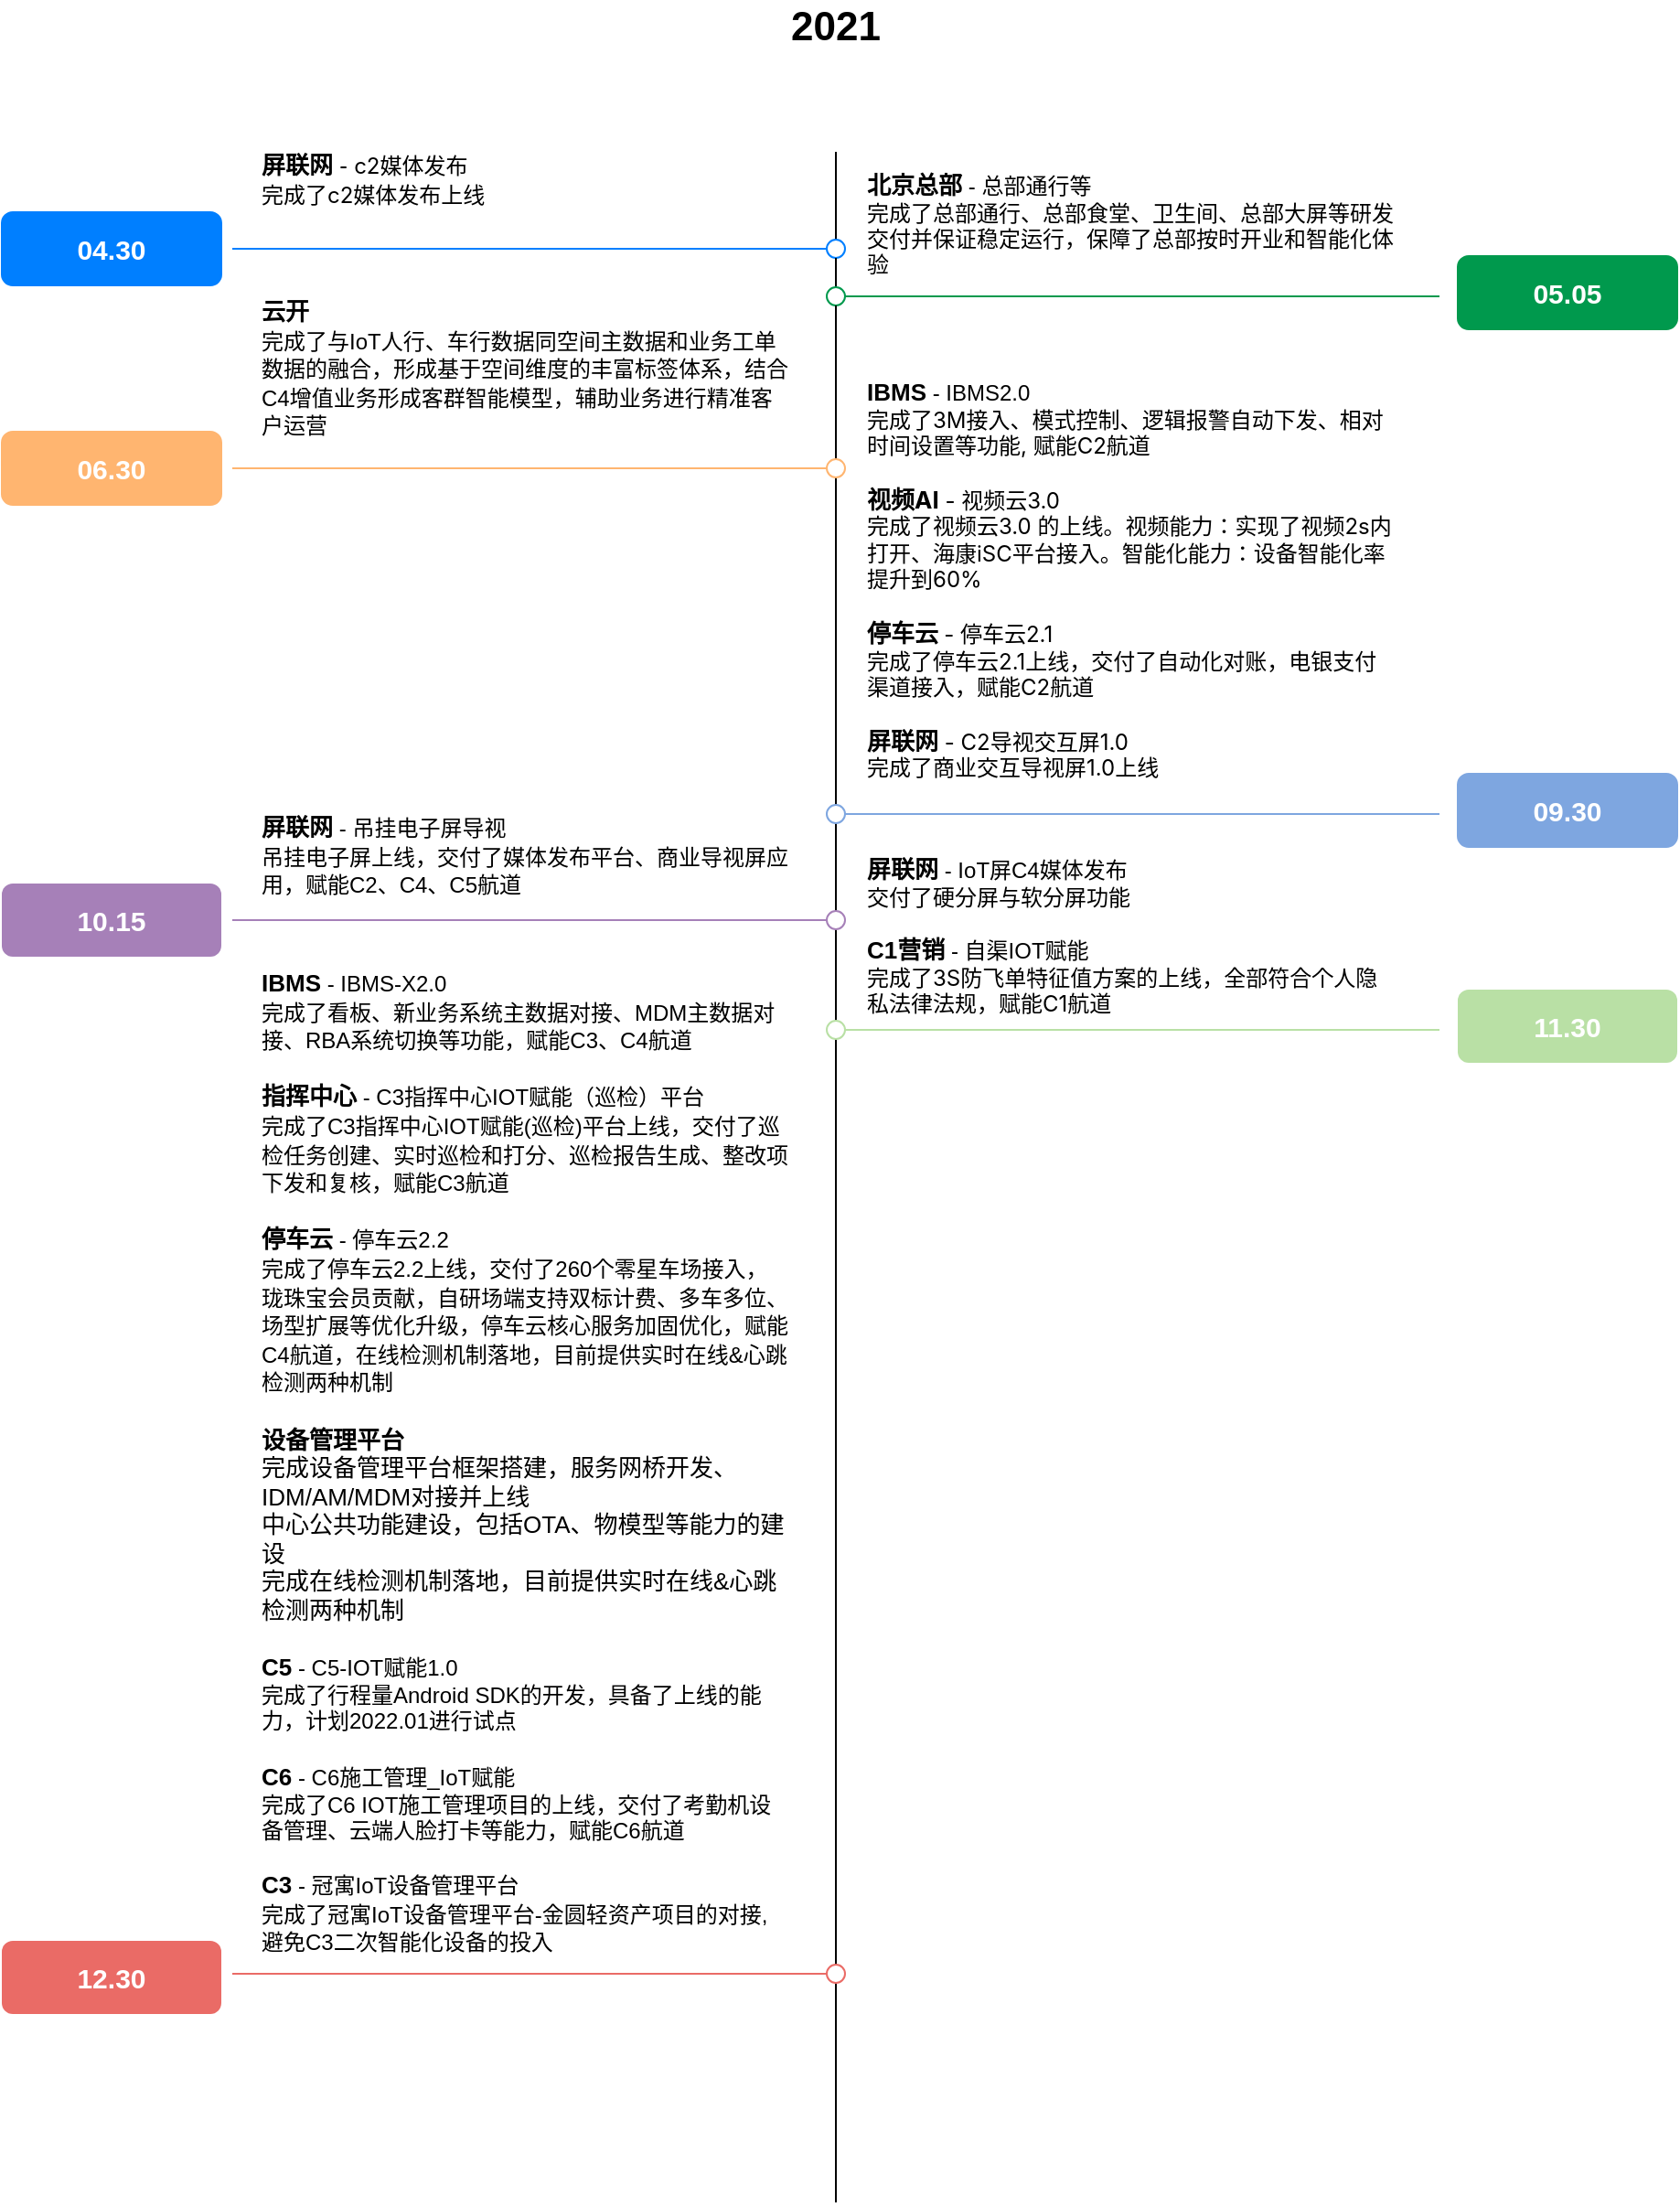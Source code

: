<mxfile version="16.1.0" type="github">
  <diagram id="U9XBmQG3W3s0wvWKvl6n" name="Page-1">
    <mxGraphModel dx="1298" dy="1234" grid="0" gridSize="10" guides="1" tooltips="1" connect="1" arrows="1" fold="1" page="0" pageScale="1" pageWidth="1169" pageHeight="827" background="#ffffff" math="0" shadow="0">
      <root>
        <mxCell id="0" />
        <mxCell id="1" parent="0" />
        <mxCell id="127NM03Vpmz33mGlXqdl-1" value="" style="endArrow=none;html=1;rounded=0;startArrow=none;" edge="1" parent="1" source="127NM03Vpmz33mGlXqdl-2">
          <mxGeometry width="50" height="50" relative="1" as="geometry">
            <mxPoint x="570" y="220" as="sourcePoint" />
            <mxPoint x="570" y="-5" as="targetPoint" />
          </mxGeometry>
        </mxCell>
        <mxCell id="127NM03Vpmz33mGlXqdl-2" value="" style="ellipse;whiteSpace=wrap;html=1;aspect=fixed;strokeColor=#007FFF;" vertex="1" parent="1">
          <mxGeometry x="565" y="43" width="10" height="10" as="geometry" />
        </mxCell>
        <mxCell id="127NM03Vpmz33mGlXqdl-3" value="" style="endArrow=none;html=1;rounded=0;startArrow=none;" edge="1" parent="1" source="127NM03Vpmz33mGlXqdl-11" target="127NM03Vpmz33mGlXqdl-2">
          <mxGeometry width="50" height="50" relative="1" as="geometry">
            <mxPoint x="570" y="220" as="sourcePoint" />
            <mxPoint x="570" y="20" as="targetPoint" />
          </mxGeometry>
        </mxCell>
        <mxCell id="127NM03Vpmz33mGlXqdl-4" value="" style="endArrow=none;html=1;rounded=0;entryX=0;entryY=0.5;entryDx=0;entryDy=0;fillColor=#1ba1e2;strokeColor=#007FFF;" edge="1" parent="1">
          <mxGeometry width="50" height="50" relative="1" as="geometry">
            <mxPoint x="240" y="48" as="sourcePoint" />
            <mxPoint x="565" y="48" as="targetPoint" />
          </mxGeometry>
        </mxCell>
        <mxCell id="127NM03Vpmz33mGlXqdl-7" value="04.30" style="rounded=1;whiteSpace=wrap;html=1;fontSize=15;fontStyle=1;fillColor=#007FFF;fontColor=#ffffff;strokeColor=#007FFF;" vertex="1" parent="1">
          <mxGeometry x="114" y="28" width="120" height="40" as="geometry" />
        </mxCell>
        <mxCell id="127NM03Vpmz33mGlXqdl-9" value="&lt;font style=&quot;font-size: 13px&quot;&gt;&lt;b&gt;屏联网&lt;/b&gt; -&amp;nbsp;&lt;span style=&quot;font-size: 12px ; font-family: &amp;#34;larkhacksafarifont&amp;#34; , &amp;#34;larkemojifont&amp;#34; , &amp;#34;larkchinesequote&amp;#34; , &amp;#34;blinkmacsystemfont&amp;#34; , &amp;#34;helvetica neue&amp;#34; , &amp;#34;arial&amp;#34; , &amp;#34;segoe ui&amp;#34; , &amp;#34;pingfang sc&amp;#34; , &amp;#34;microsoft yahei&amp;#34; , &amp;#34;hiragino sans gb&amp;#34; , sans-serif , &amp;#34;apple color emoji&amp;#34; , &amp;#34;segoe ui emoji&amp;#34; , &amp;#34;segoe ui symbol&amp;#34; , &amp;#34;noto color emoji&amp;#34;&quot;&gt;c2媒体发布&lt;br&gt;&lt;/span&gt;&lt;span style=&quot;font-family: &amp;#34;larkhacksafarifont&amp;#34; , &amp;#34;larkemojifont&amp;#34; , &amp;#34;larkchinesequote&amp;#34; , &amp;#34;blinkmacsystemfont&amp;#34; , &amp;#34;helvetica neue&amp;#34; , &amp;#34;arial&amp;#34; , &amp;#34;segoe ui&amp;#34; , &amp;#34;pingfang sc&amp;#34; , &amp;#34;microsoft yahei&amp;#34; , &amp;#34;hiragino sans gb&amp;#34; , sans-serif , &amp;#34;apple color emoji&amp;#34; , &amp;#34;segoe ui emoji&amp;#34; , &amp;#34;segoe ui symbol&amp;#34; , &amp;#34;noto color emoji&amp;#34; ; font-size: 12px&quot;&gt;完成了c2媒体发布上线&lt;/span&gt;&lt;span style=&quot;font-size: 12px ; font-family: &amp;#34;larkhacksafarifont&amp;#34; , &amp;#34;larkemojifont&amp;#34; , &amp;#34;larkchinesequote&amp;#34; , &amp;#34;blinkmacsystemfont&amp;#34; , &amp;#34;helvetica neue&amp;#34; , &amp;#34;arial&amp;#34; , &amp;#34;segoe ui&amp;#34; , &amp;#34;pingfang sc&amp;#34; , &amp;#34;microsoft yahei&amp;#34; , &amp;#34;hiragino sans gb&amp;#34; , sans-serif , &amp;#34;apple color emoji&amp;#34; , &amp;#34;segoe ui emoji&amp;#34; , &amp;#34;segoe ui symbol&amp;#34; , &amp;#34;noto color emoji&amp;#34;&quot;&gt;&lt;br&gt;&lt;/span&gt;&lt;/font&gt;" style="text;html=1;strokeColor=none;fillColor=none;align=left;verticalAlign=top;whiteSpace=wrap;rounded=0;" vertex="1" parent="1">
          <mxGeometry x="254" y="-12" width="290" height="40" as="geometry" />
        </mxCell>
        <mxCell id="127NM03Vpmz33mGlXqdl-11" value="" style="ellipse;whiteSpace=wrap;html=1;aspect=fixed;strokeColor=#00994D;" vertex="1" parent="1">
          <mxGeometry x="565" y="69" width="10" height="10" as="geometry" />
        </mxCell>
        <mxCell id="127NM03Vpmz33mGlXqdl-12" value="" style="endArrow=none;html=1;rounded=0;" edge="1" parent="1" target="127NM03Vpmz33mGlXqdl-11">
          <mxGeometry width="50" height="50" relative="1" as="geometry">
            <mxPoint x="570" y="1116" as="sourcePoint" />
            <mxPoint x="570" y="53" as="targetPoint" />
          </mxGeometry>
        </mxCell>
        <mxCell id="127NM03Vpmz33mGlXqdl-13" value="" style="endArrow=none;html=1;rounded=0;entryX=0;entryY=0.5;entryDx=0;entryDy=0;strokeColor=#00994D;" edge="1" parent="1">
          <mxGeometry width="50" height="50" relative="1" as="geometry">
            <mxPoint x="575" y="74" as="sourcePoint" />
            <mxPoint x="900" y="74" as="targetPoint" />
          </mxGeometry>
        </mxCell>
        <mxCell id="127NM03Vpmz33mGlXqdl-14" value="05.05" style="rounded=1;whiteSpace=wrap;html=1;fontSize=15;fontStyle=1;strokeColor=#00994D;fillColor=#00994D;fontColor=#FFFFFF;" vertex="1" parent="1">
          <mxGeometry x="910" y="52" width="120" height="40" as="geometry" />
        </mxCell>
        <mxCell id="127NM03Vpmz33mGlXqdl-15" value="&lt;font style=&quot;font-size: 12px&quot;&gt;&lt;b style=&quot;font-size: 13px&quot;&gt;北京总部&lt;/b&gt;&lt;font style=&quot;font-size: 12px&quot;&gt; - &lt;font style=&quot;font-size: 12px&quot;&gt;总部通行等&lt;/font&gt;&lt;br&gt;&lt;/font&gt;&lt;/font&gt;&lt;div id=&quot;_rWEobG3h&quot; class=&quot;editor-block text-block block-align-center hover focused&quot;&gt;&lt;div class=&quot;block-content text-element&quot;&gt;&lt;span class=&quot;&quot; style=&quot;font-family: &amp;#34;larkhacksafarifont&amp;#34; , &amp;#34;larkemojifont&amp;#34; , &amp;#34;larkchinesequote&amp;#34; , &amp;#34;blinkmacsystemfont&amp;#34; , &amp;#34;helvetica neue&amp;#34; , &amp;#34;arial&amp;#34; , &amp;#34;segoe ui&amp;#34; , &amp;#34;pingfang sc&amp;#34; , &amp;#34;microsoft yahei&amp;#34; , &amp;#34;hiragino sans gb&amp;#34; , sans-serif , &amp;#34;apple color emoji&amp;#34; , &amp;#34;segoe ui emoji&amp;#34; , &amp;#34;segoe ui symbol&amp;#34; , &amp;#34;noto color emoji&amp;#34;&quot;&gt;&lt;font style=&quot;font-size: 12px&quot;&gt;&lt;div id=&quot;_omE1CHAQ&quot; class=&quot;editor-block text-block focused hover&quot;&gt;&lt;div class=&quot;block-content text-element&quot;&gt;&lt;span&gt;完成了总部通行、总部食堂、卫生间、总部大屏等研发交付并保证稳定运行，保障了总部按时开业和智能化体验&lt;/span&gt;&lt;br&gt;&lt;/div&gt;&lt;/div&gt;&lt;/font&gt;&lt;/span&gt;&lt;/div&gt;&lt;/div&gt;" style="text;html=1;strokeColor=none;fillColor=none;align=left;verticalAlign=top;whiteSpace=wrap;rounded=0;" vertex="1" parent="1">
          <mxGeometry x="585" y="-1" width="290" height="70" as="geometry" />
        </mxCell>
        <mxCell id="127NM03Vpmz33mGlXqdl-17" value="" style="ellipse;whiteSpace=wrap;html=1;aspect=fixed;strokeColor=#FFB570;" vertex="1" parent="1">
          <mxGeometry x="565" y="163" width="10" height="10" as="geometry" />
        </mxCell>
        <mxCell id="127NM03Vpmz33mGlXqdl-18" value="" style="endArrow=none;html=1;rounded=0;entryX=0;entryY=0.5;entryDx=0;entryDy=0;strokeColor=#FFB570;" edge="1" parent="1" target="127NM03Vpmz33mGlXqdl-17">
          <mxGeometry width="50" height="50" relative="1" as="geometry">
            <mxPoint x="240" y="168" as="sourcePoint" />
            <mxPoint x="550" y="168" as="targetPoint" />
          </mxGeometry>
        </mxCell>
        <mxCell id="127NM03Vpmz33mGlXqdl-19" value="06.30" style="rounded=1;whiteSpace=wrap;html=1;fontSize=15;fontStyle=1;strokeColor=#FFB570;fillColor=#FFB570;fontColor=#FFFFFF;" vertex="1" parent="1">
          <mxGeometry x="114" y="148" width="120" height="40" as="geometry" />
        </mxCell>
        <mxCell id="127NM03Vpmz33mGlXqdl-20" value="&lt;font style=&quot;font-size: 13px&quot;&gt;&lt;b&gt;云开&lt;br&gt;&lt;/b&gt;&lt;div id=&quot;_cfNobIR1&quot; class=&quot;editor-block text-block focused hover&quot;&gt;&lt;div class=&quot;block-content text-element&quot;&gt;&lt;span class=&quot;&quot; style=&quot;font-size: 12px&quot;&gt;完成了与IoT人行、车行数据同空间主数据和业务工单数据的融合，形成基于空间维度的丰富标签体系，结合C4增值业务形成客群智能模型，辅助业务进行精准客户运营&lt;/span&gt;&lt;/div&gt;&lt;/div&gt;&lt;/font&gt;" style="text;html=1;strokeColor=none;fillColor=none;align=left;verticalAlign=top;whiteSpace=wrap;rounded=0;" vertex="1" parent="1">
          <mxGeometry x="254" y="68" width="290" height="90" as="geometry" />
        </mxCell>
        <mxCell id="127NM03Vpmz33mGlXqdl-21" value="" style="ellipse;whiteSpace=wrap;html=1;aspect=fixed;strokeColor=#7EA6E0;" vertex="1" parent="1">
          <mxGeometry x="565" y="352" width="10" height="10" as="geometry" />
        </mxCell>
        <mxCell id="127NM03Vpmz33mGlXqdl-22" value="" style="endArrow=none;html=1;rounded=0;entryX=0;entryY=0.5;entryDx=0;entryDy=0;strokeColor=#7EA6E0;" edge="1" parent="1">
          <mxGeometry width="50" height="50" relative="1" as="geometry">
            <mxPoint x="575" y="357" as="sourcePoint" />
            <mxPoint x="900" y="357" as="targetPoint" />
          </mxGeometry>
        </mxCell>
        <mxCell id="127NM03Vpmz33mGlXqdl-23" value="09.30" style="rounded=1;whiteSpace=wrap;html=1;fontSize=15;fontStyle=1;strokeColor=#7EA6E0;fillColor=#7EA6E0;fontColor=#FFFFFF;" vertex="1" parent="1">
          <mxGeometry x="910" y="335" width="120" height="40" as="geometry" />
        </mxCell>
        <mxCell id="127NM03Vpmz33mGlXqdl-24" value="&lt;font&gt;&lt;font style=&quot;font-size: 13px&quot;&gt;&lt;b&gt;IBMS&lt;/b&gt;&lt;/font&gt;&lt;font style=&quot;font-size: 12px&quot;&gt; - IBMS2.0&lt;br&gt;&lt;/font&gt;&lt;/font&gt;&lt;div id=&quot;_rWEobG3h&quot; class=&quot;editor-block text-block block-align-center hover focused&quot;&gt;&lt;div class=&quot;block-content text-element&quot;&gt;&lt;span class=&quot;&quot;&gt;&lt;font&gt;&lt;div id=&quot;_omE1CHAQ&quot; class=&quot;editor-block text-block focused hover&quot;&gt;&lt;div class=&quot;block-content text-element&quot;&gt;&lt;div id=&quot;_SmjxxDcZ&quot; class=&quot;editor-block text-block focused hover&quot;&gt;&lt;div class=&quot;block-content text-element&quot; style=&quot;font-family: &amp;#34;larkhacksafarifont&amp;#34; , &amp;#34;larkemojifont&amp;#34; , &amp;#34;larkchinesequote&amp;#34; , &amp;#34;blinkmacsystemfont&amp;#34; , &amp;#34;helvetica neue&amp;#34; , &amp;#34;arial&amp;#34; , &amp;#34;segoe ui&amp;#34; , &amp;#34;pingfang sc&amp;#34; , &amp;#34;microsoft yahei&amp;#34; , &amp;#34;hiragino sans gb&amp;#34; , sans-serif , &amp;#34;apple color emoji&amp;#34; , &amp;#34;segoe ui emoji&amp;#34; , &amp;#34;segoe ui symbol&amp;#34; , &amp;#34;noto color emoji&amp;#34; ; font-size: 12px&quot;&gt;&lt;span class=&quot;&quot; style=&quot;font-family: &amp;#34;larkhacksafarifont&amp;#34; , &amp;#34;larkemojifont&amp;#34; , &amp;#34;larkchinesequote&amp;#34; , &amp;#34;blinkmacsystemfont&amp;#34; , &amp;#34;helvetica neue&amp;#34; , &amp;#34;arial&amp;#34; , &amp;#34;segoe ui&amp;#34; , &amp;#34;pingfang sc&amp;#34; , &amp;#34;microsoft yahei&amp;#34; , &amp;#34;hiragino sans gb&amp;#34; , sans-serif , &amp;#34;apple color emoji&amp;#34; , &amp;#34;segoe ui emoji&amp;#34; , &amp;#34;segoe ui symbol&amp;#34; , &amp;#34;noto color emoji&amp;#34;&quot;&gt;完成了3M接入&lt;/span&gt;&lt;span class=&quot;&quot;&gt;、&lt;/span&gt;&lt;span class=&quot;&quot; style=&quot;font-family: &amp;#34;larkhacksafarifont&amp;#34; , &amp;#34;larkemojifont&amp;#34; , &amp;#34;larkchinesequote&amp;#34; , &amp;#34;blinkmacsystemfont&amp;#34; , &amp;#34;helvetica neue&amp;#34; , &amp;#34;arial&amp;#34; , &amp;#34;segoe ui&amp;#34; , &amp;#34;pingfang sc&amp;#34; , &amp;#34;microsoft yahei&amp;#34; , &amp;#34;hiragino sans gb&amp;#34; , sans-serif , &amp;#34;apple color emoji&amp;#34; , &amp;#34;segoe ui emoji&amp;#34; , &amp;#34;segoe ui symbol&amp;#34; , &amp;#34;noto color emoji&amp;#34;&quot;&gt;模式控制&lt;/span&gt;&lt;span class=&quot;&quot;&gt;、&lt;/span&gt;&lt;span class=&quot;&quot; style=&quot;font-family: &amp;#34;larkhacksafarifont&amp;#34; , &amp;#34;larkemojifont&amp;#34; , &amp;#34;larkchinesequote&amp;#34; , &amp;#34;blinkmacsystemfont&amp;#34; , &amp;#34;helvetica neue&amp;#34; , &amp;#34;arial&amp;#34; , &amp;#34;segoe ui&amp;#34; , &amp;#34;pingfang sc&amp;#34; , &amp;#34;microsoft yahei&amp;#34; , &amp;#34;hiragino sans gb&amp;#34; , sans-serif , &amp;#34;apple color emoji&amp;#34; , &amp;#34;segoe ui emoji&amp;#34; , &amp;#34;segoe ui symbol&amp;#34; , &amp;#34;noto color emoji&amp;#34;&quot;&gt;逻辑报警自动下发&lt;/span&gt;&lt;span class=&quot;&quot;&gt;、&lt;/span&gt;&lt;span class=&quot;&quot; style=&quot;font-family: &amp;#34;larkhacksafarifont&amp;#34; , &amp;#34;larkemojifont&amp;#34; , &amp;#34;larkchinesequote&amp;#34; , &amp;#34;blinkmacsystemfont&amp;#34; , &amp;#34;helvetica neue&amp;#34; , &amp;#34;arial&amp;#34; , &amp;#34;segoe ui&amp;#34; , &amp;#34;pingfang sc&amp;#34; , &amp;#34;microsoft yahei&amp;#34; , &amp;#34;hiragino sans gb&amp;#34; , sans-serif , &amp;#34;apple color emoji&amp;#34; , &amp;#34;segoe ui emoji&amp;#34; , &amp;#34;segoe ui symbol&amp;#34; , &amp;#34;noto color emoji&amp;#34;&quot;&gt;相对时间设置等功能, 赋能C2航道&lt;/span&gt;&lt;/div&gt;&lt;div class=&quot;block-content text-element&quot; style=&quot;font-family: &amp;#34;larkhacksafarifont&amp;#34; , &amp;#34;larkemojifont&amp;#34; , &amp;#34;larkchinesequote&amp;#34; , &amp;#34;blinkmacsystemfont&amp;#34; , &amp;#34;helvetica neue&amp;#34; , &amp;#34;arial&amp;#34; , &amp;#34;segoe ui&amp;#34; , &amp;#34;pingfang sc&amp;#34; , &amp;#34;microsoft yahei&amp;#34; , &amp;#34;hiragino sans gb&amp;#34; , sans-serif , &amp;#34;apple color emoji&amp;#34; , &amp;#34;segoe ui emoji&amp;#34; , &amp;#34;segoe ui symbol&amp;#34; , &amp;#34;noto color emoji&amp;#34; ; font-size: 12px&quot;&gt;&lt;span class=&quot;&quot; style=&quot;font-family: &amp;#34;larkhacksafarifont&amp;#34; , &amp;#34;larkemojifont&amp;#34; , &amp;#34;larkchinesequote&amp;#34; , &amp;#34;blinkmacsystemfont&amp;#34; , &amp;#34;helvetica neue&amp;#34; , &amp;#34;arial&amp;#34; , &amp;#34;segoe ui&amp;#34; , &amp;#34;pingfang sc&amp;#34; , &amp;#34;microsoft yahei&amp;#34; , &amp;#34;hiragino sans gb&amp;#34; , sans-serif , &amp;#34;apple color emoji&amp;#34; , &amp;#34;segoe ui emoji&amp;#34; , &amp;#34;segoe ui symbol&amp;#34; , &amp;#34;noto color emoji&amp;#34;&quot;&gt;&lt;br&gt;&lt;/span&gt;&lt;/div&gt;&lt;div class=&quot;block-content text-element&quot; style=&quot;font-family: &amp;#34;larkhacksafarifont&amp;#34; , &amp;#34;larkemojifont&amp;#34; , &amp;#34;larkchinesequote&amp;#34; , &amp;#34;blinkmacsystemfont&amp;#34; , &amp;#34;helvetica neue&amp;#34; , &amp;#34;arial&amp;#34; , &amp;#34;segoe ui&amp;#34; , &amp;#34;pingfang sc&amp;#34; , &amp;#34;microsoft yahei&amp;#34; , &amp;#34;hiragino sans gb&amp;#34; , sans-serif , &amp;#34;apple color emoji&amp;#34; , &amp;#34;segoe ui emoji&amp;#34; , &amp;#34;segoe ui symbol&amp;#34; , &amp;#34;noto color emoji&amp;#34;&quot;&gt;&lt;span class=&quot;&quot; style=&quot;font-family: &amp;#34;larkhacksafarifont&amp;#34; , &amp;#34;larkemojifont&amp;#34; , &amp;#34;larkchinesequote&amp;#34; , &amp;#34;blinkmacsystemfont&amp;#34; , &amp;#34;helvetica neue&amp;#34; , &amp;#34;arial&amp;#34; , &amp;#34;segoe ui&amp;#34; , &amp;#34;pingfang sc&amp;#34; , &amp;#34;microsoft yahei&amp;#34; , &amp;#34;hiragino sans gb&amp;#34; , sans-serif , &amp;#34;apple color emoji&amp;#34; , &amp;#34;segoe ui emoji&amp;#34; , &amp;#34;segoe ui symbol&amp;#34; , &amp;#34;noto color emoji&amp;#34;&quot;&gt;&lt;b&gt;&lt;font style=&quot;font-size: 13px&quot;&gt;视频AI&lt;/font&gt;&lt;/b&gt; - 视频云3.0&lt;/span&gt;&lt;/div&gt;&lt;div class=&quot;block-content text-element&quot;&gt;&lt;span class=&quot;&quot;&gt;&lt;div id=&quot;_ofBOjhDm&quot; class=&quot;editor-block text-block hover focused&quot;&gt;&lt;div class=&quot;block-content text-element&quot; style=&quot;font-family: &amp;#34;larkhacksafarifont&amp;#34; , &amp;#34;larkemojifont&amp;#34; , &amp;#34;larkchinesequote&amp;#34; , &amp;#34;blinkmacsystemfont&amp;#34; , &amp;#34;helvetica neue&amp;#34; , &amp;#34;arial&amp;#34; , &amp;#34;segoe ui&amp;#34; , &amp;#34;pingfang sc&amp;#34; , &amp;#34;microsoft yahei&amp;#34; , &amp;#34;hiragino sans gb&amp;#34; , sans-serif , &amp;#34;apple color emoji&amp;#34; , &amp;#34;segoe ui emoji&amp;#34; , &amp;#34;segoe ui symbol&amp;#34; , &amp;#34;noto color emoji&amp;#34; ; font-size: 12px&quot;&gt;&lt;span class=&quot;&quot;&gt;完成了视频云3.0 的上线。视频能力：实现了视频2s内打开、海康iSC平台接入。智能化能力：设备智能化率提升到60%&lt;/span&gt;&lt;/div&gt;&lt;div class=&quot;block-content text-element&quot; style=&quot;font-family: &amp;#34;larkhacksafarifont&amp;#34; , &amp;#34;larkemojifont&amp;#34; , &amp;#34;larkchinesequote&amp;#34; , &amp;#34;blinkmacsystemfont&amp;#34; , &amp;#34;helvetica neue&amp;#34; , &amp;#34;arial&amp;#34; , &amp;#34;segoe ui&amp;#34; , &amp;#34;pingfang sc&amp;#34; , &amp;#34;microsoft yahei&amp;#34; , &amp;#34;hiragino sans gb&amp;#34; , sans-serif , &amp;#34;apple color emoji&amp;#34; , &amp;#34;segoe ui emoji&amp;#34; , &amp;#34;segoe ui symbol&amp;#34; , &amp;#34;noto color emoji&amp;#34; ; font-size: 12px&quot;&gt;&lt;span class=&quot;&quot;&gt;&lt;br&gt;&lt;/span&gt;&lt;/div&gt;&lt;div class=&quot;block-content text-element&quot; style=&quot;font-family: &amp;#34;larkhacksafarifont&amp;#34; , &amp;#34;larkemojifont&amp;#34; , &amp;#34;larkchinesequote&amp;#34; , &amp;#34;blinkmacsystemfont&amp;#34; , &amp;#34;helvetica neue&amp;#34; , &amp;#34;arial&amp;#34; , &amp;#34;segoe ui&amp;#34; , &amp;#34;pingfang sc&amp;#34; , &amp;#34;microsoft yahei&amp;#34; , &amp;#34;hiragino sans gb&amp;#34; , sans-serif , &amp;#34;apple color emoji&amp;#34; , &amp;#34;segoe ui emoji&amp;#34; , &amp;#34;segoe ui symbol&amp;#34; , &amp;#34;noto color emoji&amp;#34;&quot;&gt;&lt;span class=&quot;&quot;&gt;&lt;b&gt;&lt;font style=&quot;font-size: 13px&quot;&gt;停车云 &lt;/font&gt;&lt;/b&gt;- 停车云2.1&lt;/span&gt;&lt;/div&gt;&lt;div class=&quot;block-content text-element&quot;&gt;&lt;span class=&quot;&quot;&gt;&lt;div id=&quot;_CQt7VIIn&quot; class=&quot;editor-block text-block hover focused&quot;&gt;&lt;div class=&quot;block-content text-element&quot; style=&quot;font-family: &amp;#34;larkhacksafarifont&amp;#34; , &amp;#34;larkemojifont&amp;#34; , &amp;#34;larkchinesequote&amp;#34; , &amp;#34;blinkmacsystemfont&amp;#34; , &amp;#34;helvetica neue&amp;#34; , &amp;#34;arial&amp;#34; , &amp;#34;segoe ui&amp;#34; , &amp;#34;pingfang sc&amp;#34; , &amp;#34;microsoft yahei&amp;#34; , &amp;#34;hiragino sans gb&amp;#34; , sans-serif , &amp;#34;apple color emoji&amp;#34; , &amp;#34;segoe ui emoji&amp;#34; , &amp;#34;segoe ui symbol&amp;#34; , &amp;#34;noto color emoji&amp;#34; ; font-size: 12px&quot;&gt;&lt;span class=&quot;&quot;&gt;完成了停车云2.1上线，交付了自动化对账，电银支付渠道接入，赋能C2航道&lt;/span&gt;&lt;/div&gt;&lt;div class=&quot;block-content text-element&quot; style=&quot;font-family: &amp;#34;larkhacksafarifont&amp;#34; , &amp;#34;larkemojifont&amp;#34; , &amp;#34;larkchinesequote&amp;#34; , &amp;#34;blinkmacsystemfont&amp;#34; , &amp;#34;helvetica neue&amp;#34; , &amp;#34;arial&amp;#34; , &amp;#34;segoe ui&amp;#34; , &amp;#34;pingfang sc&amp;#34; , &amp;#34;microsoft yahei&amp;#34; , &amp;#34;hiragino sans gb&amp;#34; , sans-serif , &amp;#34;apple color emoji&amp;#34; , &amp;#34;segoe ui emoji&amp;#34; , &amp;#34;segoe ui symbol&amp;#34; , &amp;#34;noto color emoji&amp;#34; ; font-size: 12px&quot;&gt;&lt;span class=&quot;&quot;&gt;&lt;br&gt;&lt;/span&gt;&lt;/div&gt;&lt;div class=&quot;block-content text-element&quot; style=&quot;font-family: &amp;#34;larkhacksafarifont&amp;#34; , &amp;#34;larkemojifont&amp;#34; , &amp;#34;larkchinesequote&amp;#34; , &amp;#34;blinkmacsystemfont&amp;#34; , &amp;#34;helvetica neue&amp;#34; , &amp;#34;arial&amp;#34; , &amp;#34;segoe ui&amp;#34; , &amp;#34;pingfang sc&amp;#34; , &amp;#34;microsoft yahei&amp;#34; , &amp;#34;hiragino sans gb&amp;#34; , sans-serif , &amp;#34;apple color emoji&amp;#34; , &amp;#34;segoe ui emoji&amp;#34; , &amp;#34;segoe ui symbol&amp;#34; , &amp;#34;noto color emoji&amp;#34;&quot;&gt;&lt;span class=&quot;&quot;&gt;&lt;b&gt;&lt;font style=&quot;font-size: 13px&quot;&gt;屏联网&lt;/font&gt;&lt;/b&gt; -&amp;nbsp;C2导视交互屏1.0&lt;/span&gt;&lt;/div&gt;&lt;div class=&quot;block-content text-element&quot;&gt;&lt;span class=&quot;&quot;&gt;&lt;font face=&quot;larkhacksafarifont, larkemojifont, larkchinesequote, blinkmacsystemfont, helvetica neue, arial, segoe ui, pingfang sc, microsoft yahei, hiragino sans gb, sans-serif, apple color emoji, segoe ui emoji, segoe ui symbol, noto color emoji&quot;&gt;完成了商业交互导视屏1.0上线&lt;/font&gt;&lt;br&gt;&lt;/span&gt;&lt;/div&gt;&lt;/div&gt;&lt;/span&gt;&lt;/div&gt;&lt;/div&gt;&lt;/span&gt;&lt;/div&gt;&lt;/div&gt;&lt;/div&gt;&lt;/div&gt;&lt;/font&gt;&lt;/span&gt;&lt;/div&gt;&lt;/div&gt;" style="text;html=1;strokeColor=none;fillColor=none;align=left;verticalAlign=top;whiteSpace=wrap;rounded=0;" vertex="1" parent="1">
          <mxGeometry x="585" y="112" width="290" height="240" as="geometry" />
        </mxCell>
        <mxCell id="127NM03Vpmz33mGlXqdl-25" value="" style="ellipse;whiteSpace=wrap;html=1;aspect=fixed;strokeColor=#A680B8;" vertex="1" parent="1">
          <mxGeometry x="565" y="410" width="10" height="10" as="geometry" />
        </mxCell>
        <mxCell id="127NM03Vpmz33mGlXqdl-26" value="" style="endArrow=none;html=1;rounded=0;entryX=0;entryY=0.5;entryDx=0;entryDy=0;strokeColor=#A680B8;" edge="1" parent="1" target="127NM03Vpmz33mGlXqdl-25">
          <mxGeometry width="50" height="50" relative="1" as="geometry">
            <mxPoint x="240" y="415" as="sourcePoint" />
            <mxPoint x="550" y="415" as="targetPoint" />
          </mxGeometry>
        </mxCell>
        <mxCell id="127NM03Vpmz33mGlXqdl-27" value="10.15" style="rounded=1;whiteSpace=wrap;html=1;fontSize=15;fontStyle=1;strokeColor=none;fillColor=#A680B8;fontColor=#FFFFFF;" vertex="1" parent="1">
          <mxGeometry x="114" y="395" width="120" height="40" as="geometry" />
        </mxCell>
        <mxCell id="127NM03Vpmz33mGlXqdl-28" value="&lt;font&gt;&lt;b&gt;&lt;font style=&quot;font-size: 13px&quot;&gt;屏联网&lt;/font&gt;&lt;/b&gt; - &lt;span style=&quot;font-size: 12px&quot;&gt;吊挂电子屏导视&lt;/span&gt;&lt;br&gt;&lt;div id=&quot;_cfNobIR1&quot; class=&quot;editor-block text-block focused hover&quot; style=&quot;font-size: 13px&quot;&gt;&lt;div class=&quot;block-content text-element&quot;&gt;&lt;span class=&quot;&quot; style=&quot;font-size: 12px&quot;&gt;吊挂电子屏上线，交付了媒体发布平台、商业导视屏应用，赋能C2、C4、C5航道&lt;/span&gt;&lt;/div&gt;&lt;/div&gt;&lt;/font&gt;" style="text;html=1;strokeColor=none;fillColor=none;align=left;verticalAlign=top;whiteSpace=wrap;rounded=0;" vertex="1" parent="1">
          <mxGeometry x="254" y="350" width="290" height="60" as="geometry" />
        </mxCell>
        <mxCell id="127NM03Vpmz33mGlXqdl-29" value="" style="ellipse;whiteSpace=wrap;html=1;aspect=fixed;strokeColor=#B9E0A5;" vertex="1" parent="1">
          <mxGeometry x="565" y="470" width="10" height="10" as="geometry" />
        </mxCell>
        <mxCell id="127NM03Vpmz33mGlXqdl-30" value="" style="endArrow=none;html=1;rounded=0;entryX=0;entryY=0.5;entryDx=0;entryDy=0;strokeColor=#B9E0A5;" edge="1" parent="1">
          <mxGeometry width="50" height="50" relative="1" as="geometry">
            <mxPoint x="575" y="475" as="sourcePoint" />
            <mxPoint x="900" y="475" as="targetPoint" />
          </mxGeometry>
        </mxCell>
        <mxCell id="127NM03Vpmz33mGlXqdl-31" value="11.30" style="rounded=1;whiteSpace=wrap;html=1;fontSize=15;fontStyle=1;strokeColor=none;fillColor=#B9E0A5;fontColor=#FFFFFF;" vertex="1" parent="1">
          <mxGeometry x="910" y="453" width="120" height="40" as="geometry" />
        </mxCell>
        <mxCell id="127NM03Vpmz33mGlXqdl-32" value="&lt;font&gt;&lt;font style=&quot;font-size: 13px&quot;&gt;&lt;b&gt;屏联网&lt;/b&gt;&lt;/font&gt;&lt;font style=&quot;font-size: 12px&quot;&gt;&amp;nbsp;-&amp;nbsp;IoT屏C4媒体发布&lt;br&gt;&lt;/font&gt;&lt;/font&gt;&lt;div id=&quot;_rWEobG3h&quot; class=&quot;editor-block text-block block-align-center hover focused&quot;&gt;&lt;div class=&quot;block-content text-element&quot;&gt;&lt;span class=&quot;&quot; style=&quot;font-family: &amp;#34;larkhacksafarifont&amp;#34; , &amp;#34;larkemojifont&amp;#34; , &amp;#34;larkchinesequote&amp;#34; , &amp;#34;blinkmacsystemfont&amp;#34; , &amp;#34;helvetica neue&amp;#34; , &amp;#34;arial&amp;#34; , &amp;#34;segoe ui&amp;#34; , &amp;#34;pingfang sc&amp;#34; , &amp;#34;microsoft yahei&amp;#34; , &amp;#34;hiragino sans gb&amp;#34; , sans-serif , &amp;#34;apple color emoji&amp;#34; , &amp;#34;segoe ui emoji&amp;#34; , &amp;#34;segoe ui symbol&amp;#34; , &amp;#34;noto color emoji&amp;#34;&quot;&gt;&lt;font&gt;&lt;div id=&quot;_omE1CHAQ&quot; class=&quot;editor-block text-block focused hover&quot;&gt;&lt;div class=&quot;block-content text-element&quot;&gt;&lt;div id=&quot;_IHgIGYwM&quot; class=&quot;editor-block text-block focused hover&quot;&gt;&lt;div class=&quot;block-content text-element&quot; style=&quot;font-size: 12px&quot;&gt;&lt;span class=&quot;&quot; style=&quot;font-family: &amp;#34;larkhacksafarifont&amp;#34; , &amp;#34;larkemojifont&amp;#34; , &amp;#34;larkchinesequote&amp;#34; , &amp;#34;blinkmacsystemfont&amp;#34; , &amp;#34;helvetica neue&amp;#34; , &amp;#34;arial&amp;#34; , &amp;#34;segoe ui&amp;#34; , &amp;#34;pingfang sc&amp;#34; , &amp;#34;microsoft yahei&amp;#34; , &amp;#34;hiragino sans gb&amp;#34; , sans-serif , &amp;#34;apple color emoji&amp;#34; , &amp;#34;segoe ui emoji&amp;#34; , &amp;#34;segoe ui symbol&amp;#34; , &amp;#34;noto color emoji&amp;#34;&quot;&gt;交付了硬分屏与软分屏功能&lt;/span&gt;&lt;/div&gt;&lt;div class=&quot;block-content text-element&quot; style=&quot;font-size: 12px&quot;&gt;&lt;span class=&quot;&quot; style=&quot;font-family: &amp;#34;larkhacksafarifont&amp;#34; , &amp;#34;larkemojifont&amp;#34; , &amp;#34;larkchinesequote&amp;#34; , &amp;#34;blinkmacsystemfont&amp;#34; , &amp;#34;helvetica neue&amp;#34; , &amp;#34;arial&amp;#34; , &amp;#34;segoe ui&amp;#34; , &amp;#34;pingfang sc&amp;#34; , &amp;#34;microsoft yahei&amp;#34; , &amp;#34;hiragino sans gb&amp;#34; , sans-serif , &amp;#34;apple color emoji&amp;#34; , &amp;#34;segoe ui emoji&amp;#34; , &amp;#34;segoe ui symbol&amp;#34; , &amp;#34;noto color emoji&amp;#34;&quot;&gt;&lt;br&gt;&lt;/span&gt;&lt;/div&gt;&lt;div class=&quot;block-content text-element&quot;&gt;&lt;span class=&quot;&quot; style=&quot;font-family: &amp;#34;larkhacksafarifont&amp;#34; , &amp;#34;larkemojifont&amp;#34; , &amp;#34;larkchinesequote&amp;#34; , &amp;#34;blinkmacsystemfont&amp;#34; , &amp;#34;helvetica neue&amp;#34; , &amp;#34;arial&amp;#34; , &amp;#34;segoe ui&amp;#34; , &amp;#34;pingfang sc&amp;#34; , &amp;#34;microsoft yahei&amp;#34; , &amp;#34;hiragino sans gb&amp;#34; , sans-serif , &amp;#34;apple color emoji&amp;#34; , &amp;#34;segoe ui emoji&amp;#34; , &amp;#34;segoe ui symbol&amp;#34; , &amp;#34;noto color emoji&amp;#34;&quot;&gt;&lt;font style=&quot;font-family: &amp;#34;helvetica&amp;#34;&quot;&gt;&lt;span style=&quot;font-size: 13px&quot;&gt;&lt;b&gt;C1营销&lt;/b&gt;&lt;/span&gt; -&amp;nbsp;自渠IOT赋能&lt;br&gt;&lt;/font&gt;&lt;div id=&quot;_rWEobG3h&quot; class=&quot;editor-block text-block block-align-center hover focused&quot; style=&quot;font-size: 12px ; font-family: &amp;#34;helvetica&amp;#34;&quot;&gt;&lt;div class=&quot;block-content text-element&quot;&gt;&lt;span class=&quot;&quot; style=&quot;font-family: &amp;#34;larkhacksafarifont&amp;#34; , &amp;#34;larkemojifont&amp;#34; , &amp;#34;larkchinesequote&amp;#34; , &amp;#34;blinkmacsystemfont&amp;#34; , &amp;#34;helvetica neue&amp;#34; , &amp;#34;arial&amp;#34; , &amp;#34;segoe ui&amp;#34; , &amp;#34;pingfang sc&amp;#34; , &amp;#34;microsoft yahei&amp;#34; , &amp;#34;hiragino sans gb&amp;#34; , sans-serif , &amp;#34;apple color emoji&amp;#34; , &amp;#34;segoe ui emoji&amp;#34; , &amp;#34;segoe ui symbol&amp;#34; , &amp;#34;noto color emoji&amp;#34;&quot;&gt;&lt;div id=&quot;_omE1CHAQ&quot; class=&quot;editor-block text-block focused hover&quot;&gt;&lt;div class=&quot;block-content text-element&quot;&gt;&lt;div id=&quot;_IHgIGYwM&quot; class=&quot;editor-block text-block focused hover&quot;&gt;&lt;div class=&quot;block-content text-element&quot;&gt;&lt;span class=&quot;&quot;&gt;完成了3S防飞单特征值方案的上线，全部符合个人隐私法律法规，赋能C1航道&lt;/span&gt;&lt;/div&gt;&lt;/div&gt;&lt;/div&gt;&lt;/div&gt;&lt;/span&gt;&lt;/div&gt;&lt;/div&gt;&lt;/span&gt;&lt;/div&gt;&lt;/div&gt;&lt;/div&gt;&lt;/div&gt;&lt;/font&gt;&lt;/span&gt;&lt;/div&gt;&lt;/div&gt;" style="text;html=1;strokeColor=none;fillColor=none;align=left;verticalAlign=top;whiteSpace=wrap;rounded=0;" vertex="1" parent="1">
          <mxGeometry x="585" y="373" width="290" height="95" as="geometry" />
        </mxCell>
        <mxCell id="127NM03Vpmz33mGlXqdl-33" value="" style="ellipse;whiteSpace=wrap;html=1;aspect=fixed;strokeColor=#EA6B66;" vertex="1" parent="1">
          <mxGeometry x="565" y="986" width="10" height="10" as="geometry" />
        </mxCell>
        <mxCell id="127NM03Vpmz33mGlXqdl-34" value="" style="endArrow=none;html=1;rounded=0;entryX=0;entryY=0.5;entryDx=0;entryDy=0;strokeColor=#EA6B66;" edge="1" parent="1" target="127NM03Vpmz33mGlXqdl-33">
          <mxGeometry width="50" height="50" relative="1" as="geometry">
            <mxPoint x="240" y="991" as="sourcePoint" />
            <mxPoint x="550" y="991" as="targetPoint" />
          </mxGeometry>
        </mxCell>
        <mxCell id="127NM03Vpmz33mGlXqdl-35" value="12.30" style="rounded=1;whiteSpace=wrap;html=1;strokeColor=none;fillColor=#EA6B66;fontColor=#FFFFFF;fontStyle=1;fontSize=15;" vertex="1" parent="1">
          <mxGeometry x="114" y="973" width="120" height="40" as="geometry" />
        </mxCell>
        <mxCell id="127NM03Vpmz33mGlXqdl-36" value="&lt;font&gt;&lt;span style=&quot;font-size: 13px&quot;&gt;&lt;b&gt;IBMS&lt;/b&gt;&lt;/span&gt; - IBMS-X2.0&lt;br&gt;&lt;div id=&quot;_cfNobIR1&quot; class=&quot;editor-block text-block focused hover&quot;&gt;&lt;div class=&quot;block-content text-element&quot; style=&quot;font-size: 13px&quot;&gt;&lt;span class=&quot;&quot; style=&quot;font-size: 12px&quot;&gt;完成了看板、新业务系统主数据对接、MDM主数据对接、RBA系统切换等功能，赋能C3、C4航道&lt;/span&gt;&lt;/div&gt;&lt;div class=&quot;block-content text-element&quot; style=&quot;font-size: 13px&quot;&gt;&lt;span class=&quot;&quot; style=&quot;font-size: 12px&quot;&gt;&lt;br&gt;&lt;/span&gt;&lt;/div&gt;&lt;div class=&quot;block-content text-element&quot;&gt;&lt;span class=&quot;&quot; style=&quot;font-size: 13px&quot;&gt;&lt;b&gt;指挥中心&lt;/b&gt;&lt;/span&gt;&lt;span class=&quot;&quot;&gt; - C3指挥中心IOT赋能（巡检）平台&lt;br&gt;&lt;div id=&quot;_cfNobIR1&quot; class=&quot;editor-block text-block focused hover&quot;&gt;&lt;div class=&quot;block-content text-element&quot; style=&quot;font-size: 13px&quot;&gt;&lt;span class=&quot;&quot; style=&quot;font-size: 12px&quot;&gt;完成了C3指挥中心IOT赋能(巡检)平台上线，交付了巡检任务创建、实时巡检和打分、巡检报告生成、整改项下发和复核，赋能C3航道&lt;/span&gt;&lt;/div&gt;&lt;div class=&quot;block-content text-element&quot; style=&quot;font-size: 13px&quot;&gt;&lt;span class=&quot;&quot; style=&quot;font-size: 12px&quot;&gt;&lt;br&gt;&lt;/span&gt;&lt;/div&gt;&lt;div class=&quot;block-content text-element&quot;&gt;&lt;span class=&quot;&quot; style=&quot;font-size: 13px&quot;&gt;&lt;b&gt;停车云&lt;/b&gt;&lt;/span&gt;&lt;span class=&quot;&quot;&gt; - 停车云2.2&lt;br&gt;&lt;div id=&quot;_cfNobIR1&quot; class=&quot;editor-block text-block focused hover&quot;&gt;&lt;div class=&quot;block-content text-element&quot; style=&quot;font-size: 13px&quot;&gt;&lt;span class=&quot;&quot; style=&quot;font-size: 12px&quot;&gt;完成了停车云2.2上线，交付了260个零星车场接入，珑珠宝会员贡献，自研场端支持双标计费、多车多位、场型扩展等优化升级，停车云核心服务加固优化，赋能C4航道，在线检测机制落地，目前提供实时在线&amp;amp;心跳检测两种机制&lt;/span&gt;&lt;/div&gt;&lt;div class=&quot;block-content text-element&quot; style=&quot;font-size: 13px&quot;&gt;&lt;span class=&quot;&quot; style=&quot;font-size: 12px&quot;&gt;&lt;br&gt;&lt;/span&gt;&lt;/div&gt;&lt;div class=&quot;block-content text-element&quot;&gt;&lt;span class=&quot;&quot; style=&quot;font-size: 13px&quot;&gt;&lt;b&gt;设备管理平台&lt;/b&gt;&lt;/span&gt;&lt;span class=&quot;&quot;&gt;&lt;br&gt;&lt;div id=&quot;_cfNobIR1&quot; class=&quot;editor-block text-block focused hover&quot;&gt;&lt;div class=&quot;block-content text-element&quot; style=&quot;font-size: 13px&quot;&gt;&lt;div class=&quot;block-content text-element&quot;&gt;完成设备管理平台框架搭建，服务网桥开发、IDM/AM/MDM对接并上线&lt;/div&gt;&lt;div class=&quot;block-content text-element&quot;&gt;中心公共功能建设，包括OTA、物模型等能力的建设&lt;/div&gt;&lt;div class=&quot;block-content text-element&quot;&gt;完成在线检测机制落地，目前提供实时在线&amp;amp;心跳检测两种机制&lt;/div&gt;&lt;/div&gt;&lt;div class=&quot;block-content text-element&quot; style=&quot;font-size: 13px&quot;&gt;&lt;span class=&quot;&quot; style=&quot;font-size: 12px&quot;&gt;&lt;br&gt;&lt;/span&gt;&lt;/div&gt;&lt;div class=&quot;block-content text-element&quot;&gt;&lt;span class=&quot;&quot; style=&quot;font-size: 13px&quot;&gt;&lt;b&gt;C5&lt;/b&gt;&lt;/span&gt;&lt;span class=&quot;&quot;&gt; - C5-IOT赋能1.0&lt;br&gt;&lt;div id=&quot;_cfNobIR1&quot; class=&quot;editor-block text-block focused hover&quot;&gt;&lt;div class=&quot;block-content text-element&quot;&gt;完成了行程量Android SDK的开发，具备了上线的能力，计划2022.01进行试点&lt;br&gt;&lt;/div&gt;&lt;div class=&quot;block-content text-element&quot; style=&quot;font-size: 13px&quot;&gt;&lt;span class=&quot;&quot; style=&quot;font-size: 12px&quot;&gt;&lt;br&gt;&lt;/span&gt;&lt;/div&gt;&lt;div class=&quot;block-content text-element&quot;&gt;&lt;span class=&quot;&quot;&gt;&lt;span style=&quot;font-size: 13px&quot;&gt;&lt;b&gt;C6&lt;/b&gt;&lt;/span&gt;&amp;nbsp;- C6施工管理_IoT赋能&lt;br&gt;&lt;div id=&quot;_cfNobIR1&quot; class=&quot;editor-block text-block focused hover&quot;&gt;&lt;div class=&quot;block-content text-element&quot;&gt;完成了C6 IOT施工管理项目的上线，交付了考勤机设备管理、云端人脸打卡等能力，赋能C6航道&lt;br&gt;&lt;/div&gt;&lt;div class=&quot;block-content text-element&quot;&gt;&lt;br&gt;&lt;/div&gt;&lt;div class=&quot;block-content text-element&quot;&gt;&lt;span class=&quot;&quot; style=&quot;font-size: 13px&quot;&gt;&lt;b&gt;C3&lt;/b&gt;&lt;/span&gt;&lt;span class=&quot;&quot; style=&quot;font-size: 12px&quot;&gt; - 冠寓IoT设备管理平台&lt;br&gt;&lt;div id=&quot;_cfNobIR1&quot; class=&quot;editor-block text-block focused hover&quot; style=&quot;font-size: 13px&quot;&gt;&lt;div class=&quot;block-content text-element&quot;&gt;&lt;span class=&quot;&quot; style=&quot;font-size: 12px&quot;&gt;完成了冠寓IoT设备管理平台-金圆轻资产项目的对接,避免C3二次智能化设备的投入&lt;/span&gt;&lt;/div&gt;&lt;/div&gt;&lt;/span&gt;&lt;/div&gt;&lt;/div&gt;&lt;/span&gt;&lt;/div&gt;&lt;/div&gt;&lt;/span&gt;&lt;/div&gt;&lt;/div&gt;&lt;/span&gt;&lt;/div&gt;&lt;/div&gt;&lt;/span&gt;&lt;/div&gt;&lt;/div&gt;&lt;/span&gt;&lt;/div&gt;&lt;div class=&quot;block-content text-element&quot; style=&quot;font-size: 13px&quot;&gt;&lt;span class=&quot;&quot; style=&quot;font-size: 12px&quot;&gt;&lt;br&gt;&lt;/span&gt;&lt;/div&gt;&lt;div class=&quot;block-content text-element&quot; style=&quot;font-size: 13px&quot;&gt;&lt;span class=&quot;&quot; style=&quot;font-size: 12px&quot;&gt;&lt;br&gt;&lt;/span&gt;&lt;/div&gt;&lt;/div&gt;&lt;/font&gt;" style="text;html=1;strokeColor=none;fillColor=none;align=left;verticalAlign=top;whiteSpace=wrap;rounded=0;" vertex="1" parent="1">
          <mxGeometry x="254" y="435" width="290" height="550" as="geometry" />
        </mxCell>
        <mxCell id="127NM03Vpmz33mGlXqdl-38" value="&lt;font color=&quot;#000000&quot; style=&quot;font-size: 22px;&quot;&gt;&lt;b style=&quot;font-size: 22px;&quot;&gt;2021&lt;/b&gt;&lt;/font&gt;" style="text;html=1;strokeColor=none;fillColor=none;align=center;verticalAlign=middle;whiteSpace=wrap;rounded=0;fontSize=22;fontColor=#FFFFFF;" vertex="1" parent="1">
          <mxGeometry x="471" y="-88" width="198" height="30" as="geometry" />
        </mxCell>
      </root>
    </mxGraphModel>
  </diagram>
</mxfile>
